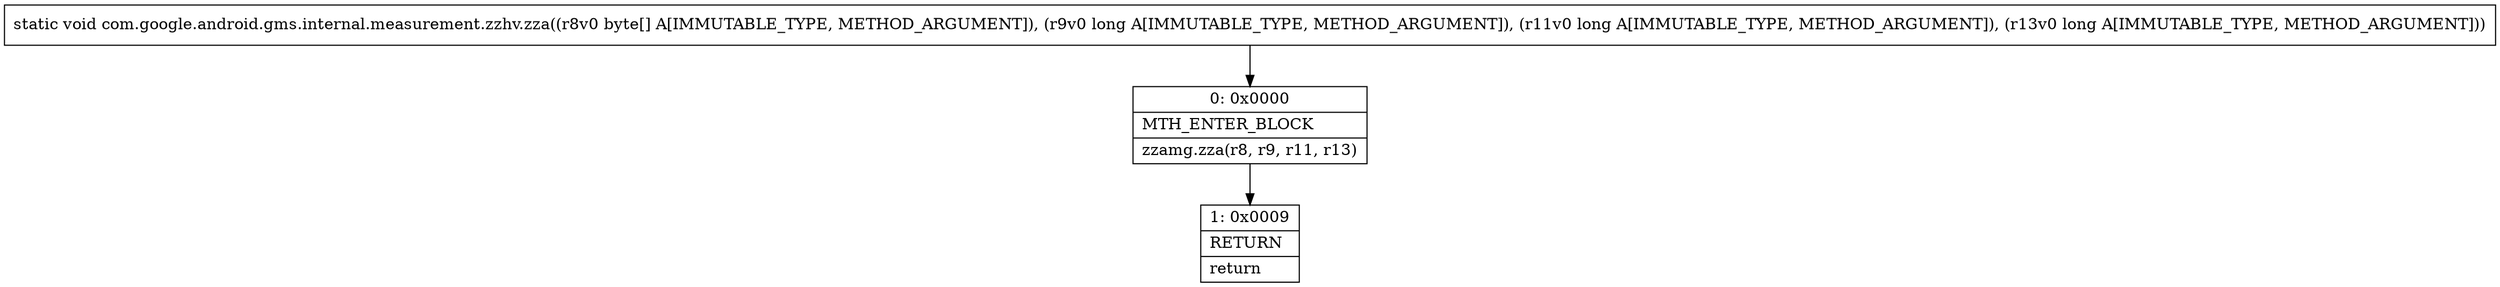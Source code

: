 digraph "CFG forcom.google.android.gms.internal.measurement.zzhv.zza([BJJJ)V" {
Node_0 [shape=record,label="{0\:\ 0x0000|MTH_ENTER_BLOCK\l|zzamg.zza(r8, r9, r11, r13)\l}"];
Node_1 [shape=record,label="{1\:\ 0x0009|RETURN\l|return\l}"];
MethodNode[shape=record,label="{static void com.google.android.gms.internal.measurement.zzhv.zza((r8v0 byte[] A[IMMUTABLE_TYPE, METHOD_ARGUMENT]), (r9v0 long A[IMMUTABLE_TYPE, METHOD_ARGUMENT]), (r11v0 long A[IMMUTABLE_TYPE, METHOD_ARGUMENT]), (r13v0 long A[IMMUTABLE_TYPE, METHOD_ARGUMENT])) }"];
MethodNode -> Node_0;
Node_0 -> Node_1;
}


